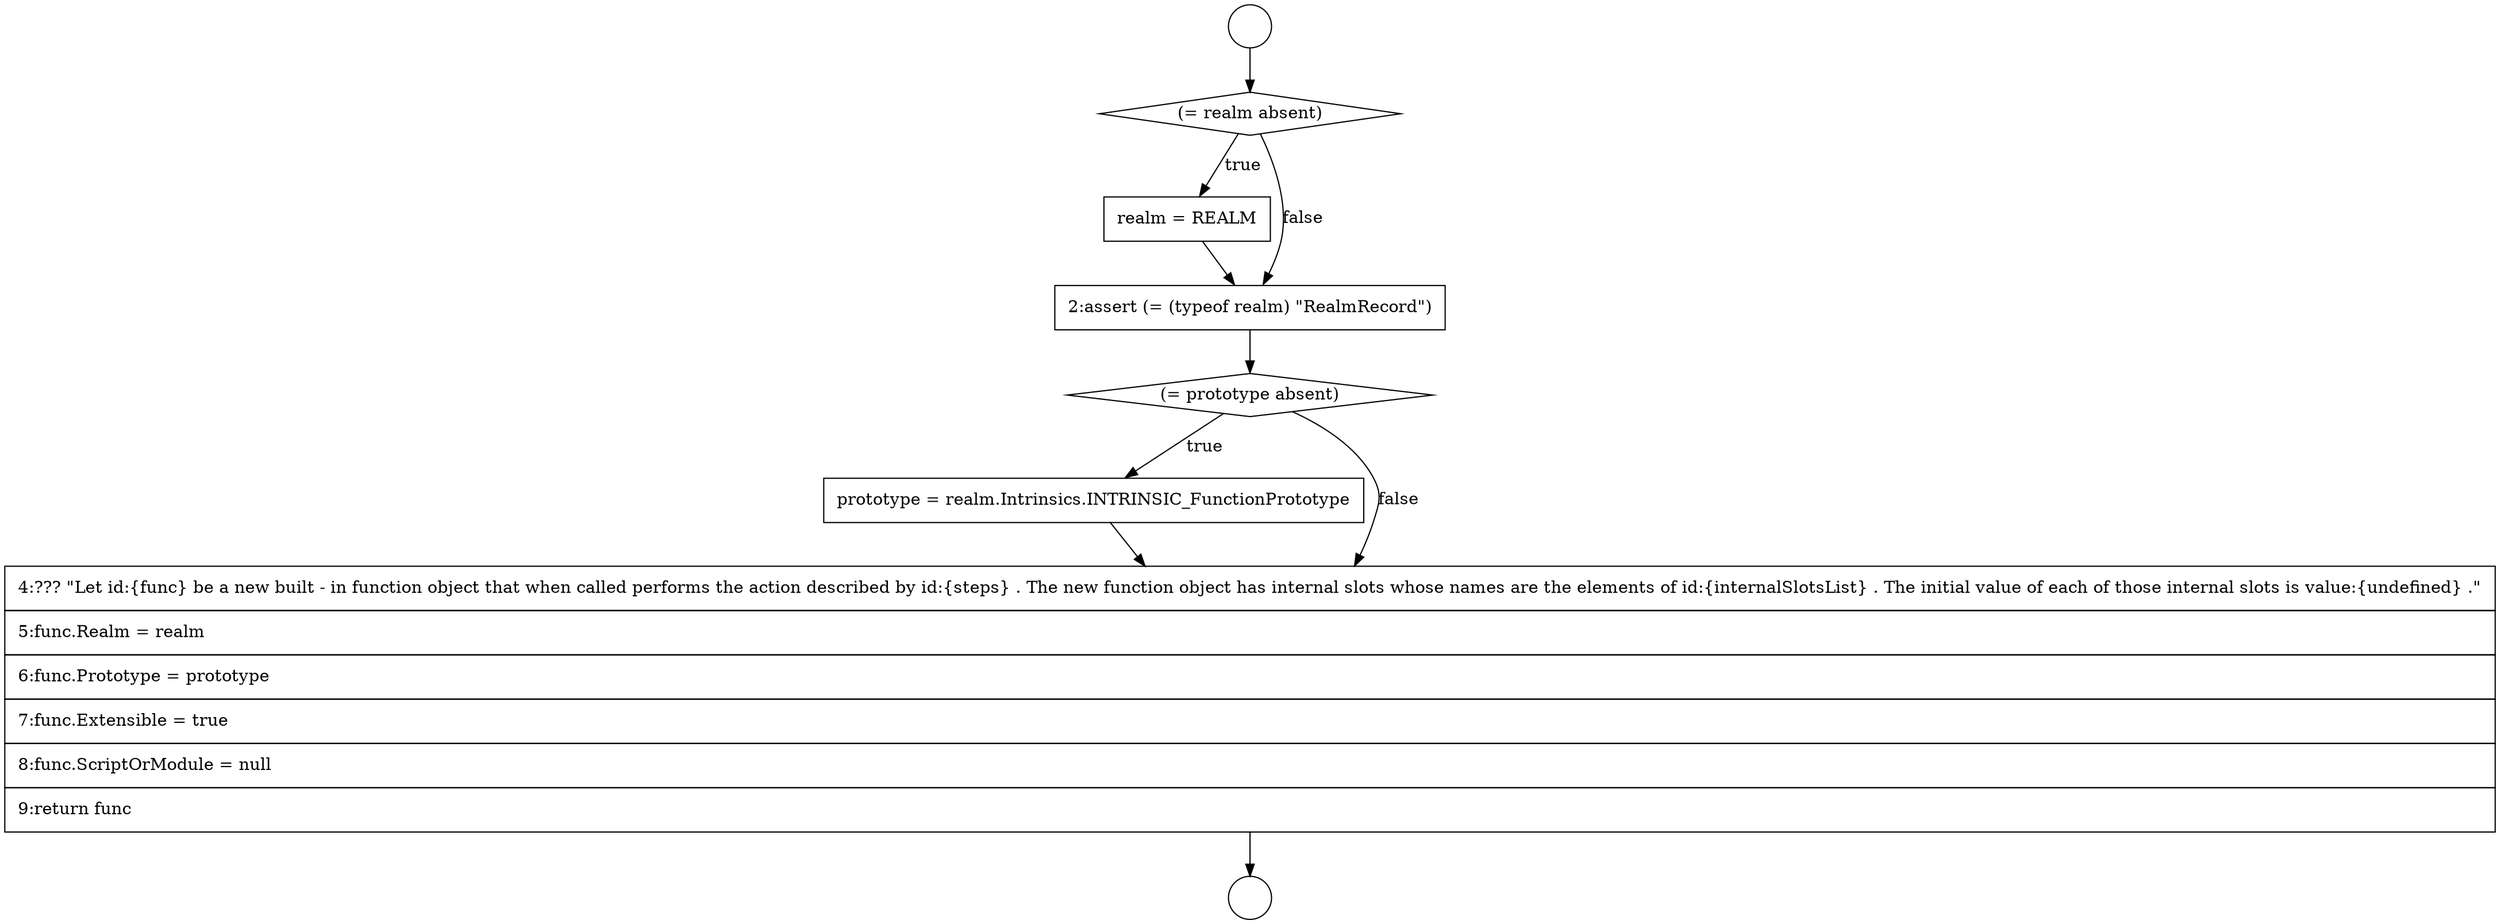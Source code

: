 digraph {
  node2260 [shape=none, margin=0, label=<<font color="black">
    <table border="0" cellborder="1" cellspacing="0" cellpadding="10">
      <tr><td align="left">prototype = realm.Intrinsics.INTRINSIC_FunctionPrototype</td></tr>
    </table>
  </font>> color="black" fillcolor="white" style=filled]
  node2257 [shape=none, margin=0, label=<<font color="black">
    <table border="0" cellborder="1" cellspacing="0" cellpadding="10">
      <tr><td align="left">realm = REALM</td></tr>
    </table>
  </font>> color="black" fillcolor="white" style=filled]
  node2261 [shape=none, margin=0, label=<<font color="black">
    <table border="0" cellborder="1" cellspacing="0" cellpadding="10">
      <tr><td align="left">4:??? &quot;Let id:{func} be a new built - in function object that when called performs the action described by id:{steps} . The new function object has internal slots whose names are the elements of id:{internalSlotsList} . The initial value of each of those internal slots is value:{undefined} .&quot;</td></tr>
      <tr><td align="left">5:func.Realm = realm</td></tr>
      <tr><td align="left">6:func.Prototype = prototype</td></tr>
      <tr><td align="left">7:func.Extensible = true</td></tr>
      <tr><td align="left">8:func.ScriptOrModule = null</td></tr>
      <tr><td align="left">9:return func</td></tr>
    </table>
  </font>> color="black" fillcolor="white" style=filled]
  node2256 [shape=diamond, label=<<font color="black">(= realm absent)</font>> color="black" fillcolor="white" style=filled]
  node2259 [shape=diamond, label=<<font color="black">(= prototype absent)</font>> color="black" fillcolor="white" style=filled]
  node2254 [shape=circle label=" " color="black" fillcolor="white" style=filled]
  node2258 [shape=none, margin=0, label=<<font color="black">
    <table border="0" cellborder="1" cellspacing="0" cellpadding="10">
      <tr><td align="left">2:assert (= (typeof realm) &quot;RealmRecord&quot;)</td></tr>
    </table>
  </font>> color="black" fillcolor="white" style=filled]
  node2255 [shape=circle label=" " color="black" fillcolor="white" style=filled]
  node2258 -> node2259 [ color="black"]
  node2257 -> node2258 [ color="black"]
  node2254 -> node2256 [ color="black"]
  node2260 -> node2261 [ color="black"]
  node2261 -> node2255 [ color="black"]
  node2259 -> node2260 [label=<<font color="black">true</font>> color="black"]
  node2259 -> node2261 [label=<<font color="black">false</font>> color="black"]
  node2256 -> node2257 [label=<<font color="black">true</font>> color="black"]
  node2256 -> node2258 [label=<<font color="black">false</font>> color="black"]
}
